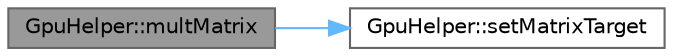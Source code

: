 digraph "GpuHelper::multMatrix"
{
 // LATEX_PDF_SIZE
  bgcolor="transparent";
  edge [fontname=Helvetica,fontsize=10,labelfontname=Helvetica,labelfontsize=10];
  node [fontname=Helvetica,fontsize=10,shape=box,height=0.2,width=0.4];
  rankdir="LR";
  Node1 [id="Node000001",label="GpuHelper::multMatrix",height=0.2,width=0.4,color="gray40", fillcolor="grey60", style="filled", fontcolor="black",tooltip=" "];
  Node1 -> Node2 [id="edge2_Node000001_Node000002",color="steelblue1",style="solid",tooltip=" "];
  Node2 [id="Node000002",label="GpuHelper::setMatrixTarget",height=0.2,width=0.4,color="grey40", fillcolor="white", style="filled",URL="$class_gpu_helper.html#a310cd4e00d7e8b63771391da3a62943e",tooltip=" "];
}
